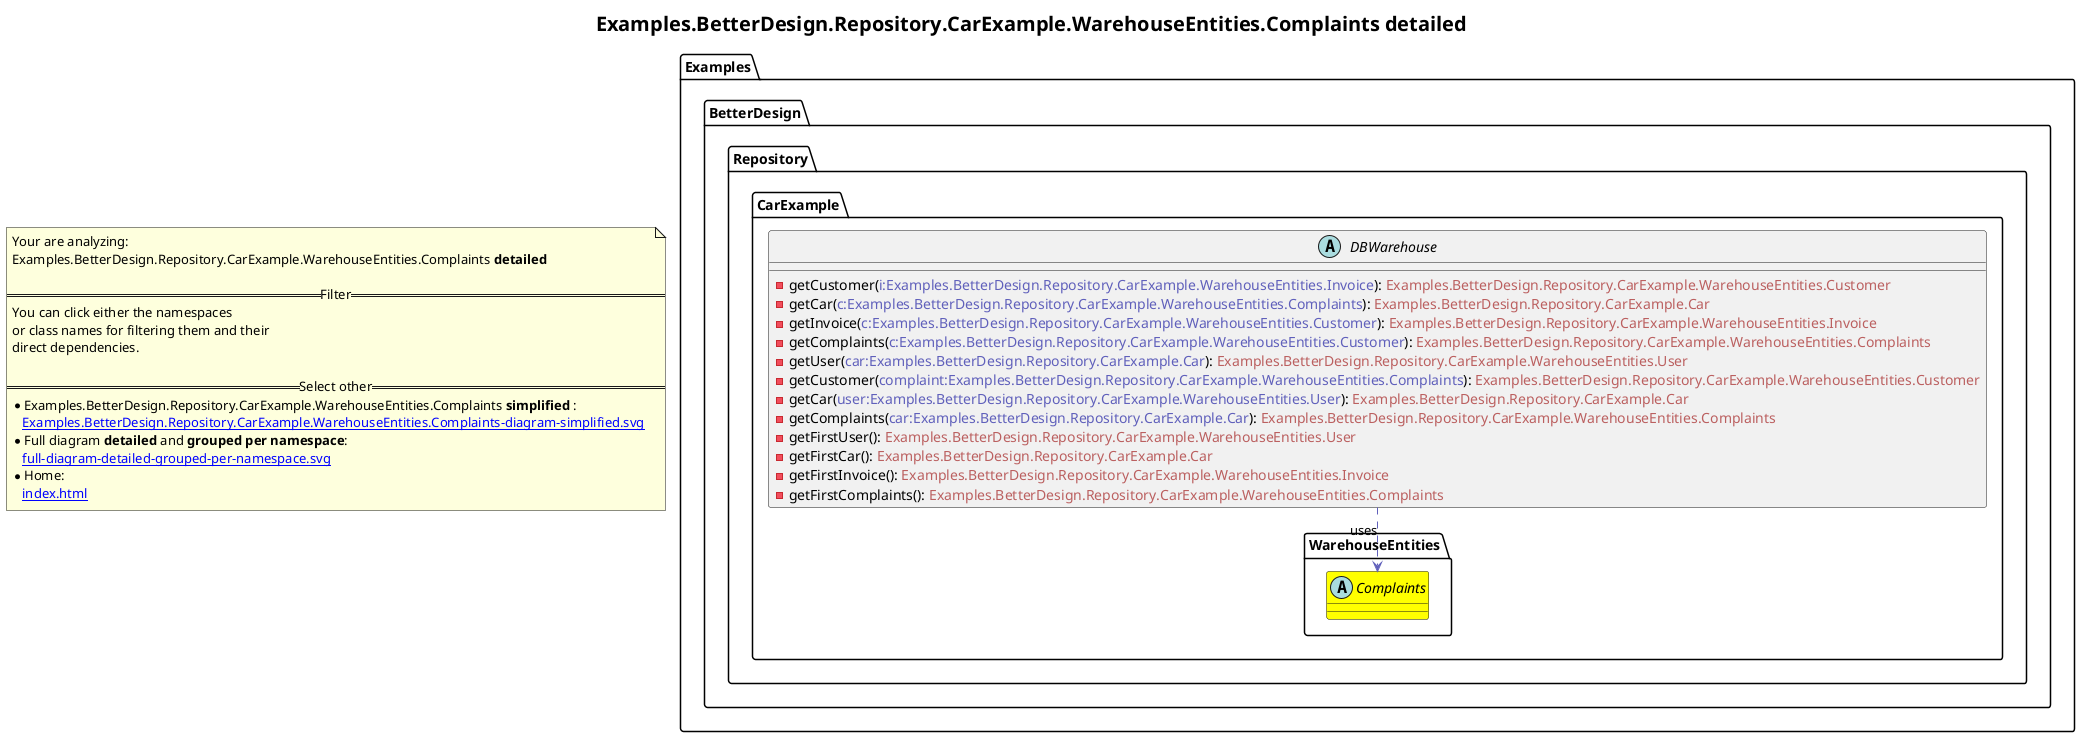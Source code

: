 @startuml
skinparam linetype ortho
title <size:20>Examples.BetterDesign.Repository.CarExample.WarehouseEntities.Complaints **detailed** </size>
note "Your are analyzing:\nExamples.BetterDesign.Repository.CarExample.WarehouseEntities.Complaints **detailed** \n\n==Filter==\nYou can click either the namespaces \nor class names for filtering them and their\ndirect dependencies.\n\n==Select other==\n* Examples.BetterDesign.Repository.CarExample.WarehouseEntities.Complaints **simplified** :\n   [[Examples.BetterDesign.Repository.CarExample.WarehouseEntities.Complaints-diagram-simplified.svg]]\n* Full diagram **detailed** and **grouped per namespace**:\n   [[full-diagram-detailed-grouped-per-namespace.svg]]\n* Home:\n   [[index.html]]" as FloatingNote
      abstract class Examples.BetterDesign.Repository.CarExample.DBWarehouse [[Examples.BetterDesign.Repository.CarExample.DBWarehouse-diagram-detailed.svg]]  {
        - getCustomer(<font color="6060BB">i:Examples.BetterDesign.Repository.CarExample.WarehouseEntities.Invoice</font>): <font color="BB6060">Examples.BetterDesign.Repository.CarExample.WarehouseEntities.Customer</font>
        - getCar(<font color="6060BB">c:Examples.BetterDesign.Repository.CarExample.WarehouseEntities.Complaints</font>): <font color="BB6060">Examples.BetterDesign.Repository.CarExample.Car</font>
        - getInvoice(<font color="6060BB">c:Examples.BetterDesign.Repository.CarExample.WarehouseEntities.Customer</font>): <font color="BB6060">Examples.BetterDesign.Repository.CarExample.WarehouseEntities.Invoice</font>
        - getComplaints(<font color="6060BB">c:Examples.BetterDesign.Repository.CarExample.WarehouseEntities.Customer</font>): <font color="BB6060">Examples.BetterDesign.Repository.CarExample.WarehouseEntities.Complaints</font>
        - getUser(<font color="6060BB">car:Examples.BetterDesign.Repository.CarExample.Car</font>): <font color="BB6060">Examples.BetterDesign.Repository.CarExample.WarehouseEntities.User</font>
        - getCustomer(<font color="6060BB">complaint:Examples.BetterDesign.Repository.CarExample.WarehouseEntities.Complaints</font>): <font color="BB6060">Examples.BetterDesign.Repository.CarExample.WarehouseEntities.Customer</font>
        - getCar(<font color="6060BB">user:Examples.BetterDesign.Repository.CarExample.WarehouseEntities.User</font>): <font color="BB6060">Examples.BetterDesign.Repository.CarExample.Car</font>
        - getComplaints(<font color="6060BB">car:Examples.BetterDesign.Repository.CarExample.Car</font>): <font color="BB6060">Examples.BetterDesign.Repository.CarExample.WarehouseEntities.Complaints</font>
        - getFirstUser(<font color="6060BB"></font>): <font color="BB6060">Examples.BetterDesign.Repository.CarExample.WarehouseEntities.User</font>
        - getFirstCar(<font color="6060BB"></font>): <font color="BB6060">Examples.BetterDesign.Repository.CarExample.Car</font>
        - getFirstInvoice(<font color="6060BB"></font>): <font color="BB6060">Examples.BetterDesign.Repository.CarExample.WarehouseEntities.Invoice</font>
        - getFirstComplaints(<font color="6060BB"></font>): <font color="BB6060">Examples.BetterDesign.Repository.CarExample.WarehouseEntities.Complaints</font>
      }
        abstract class Examples.BetterDesign.Repository.CarExample.WarehouseEntities.Complaints [[Examples.BetterDesign.Repository.CarExample.WarehouseEntities.Complaints-diagram-detailed.svg]] #yellow {
        }
 ' *************************************** 
 ' *************************************** 
 ' *************************************** 
' Class relations extracted from namespace:
' Examples.BetterDesign.Repository.CarExample
Examples.BetterDesign.Repository.CarExample.DBWarehouse .[#6060BB].> Examples.BetterDesign.Repository.CarExample.WarehouseEntities.Complaints  : uses 
' Class relations extracted from namespace:
' Examples.BetterDesign.Repository.CarExample.WarehouseEntities
@enduml